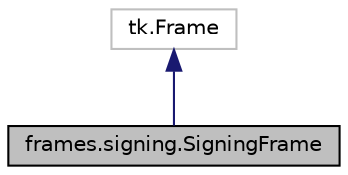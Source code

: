 digraph "frames.signing.SigningFrame"
{
 // LATEX_PDF_SIZE
  edge [fontname="Helvetica",fontsize="10",labelfontname="Helvetica",labelfontsize="10"];
  node [fontname="Helvetica",fontsize="10",shape=record];
  Node1 [label="frames.signing.SigningFrame",height=0.2,width=0.4,color="black", fillcolor="grey75", style="filled", fontcolor="black",tooltip="The SigningFrame class provides the UI for the PDF signing process."];
  Node2 -> Node1 [dir="back",color="midnightblue",fontsize="10",style="solid"];
  Node2 [label="tk.Frame",height=0.2,width=0.4,color="grey75", fillcolor="white", style="filled",tooltip=" "];
}
